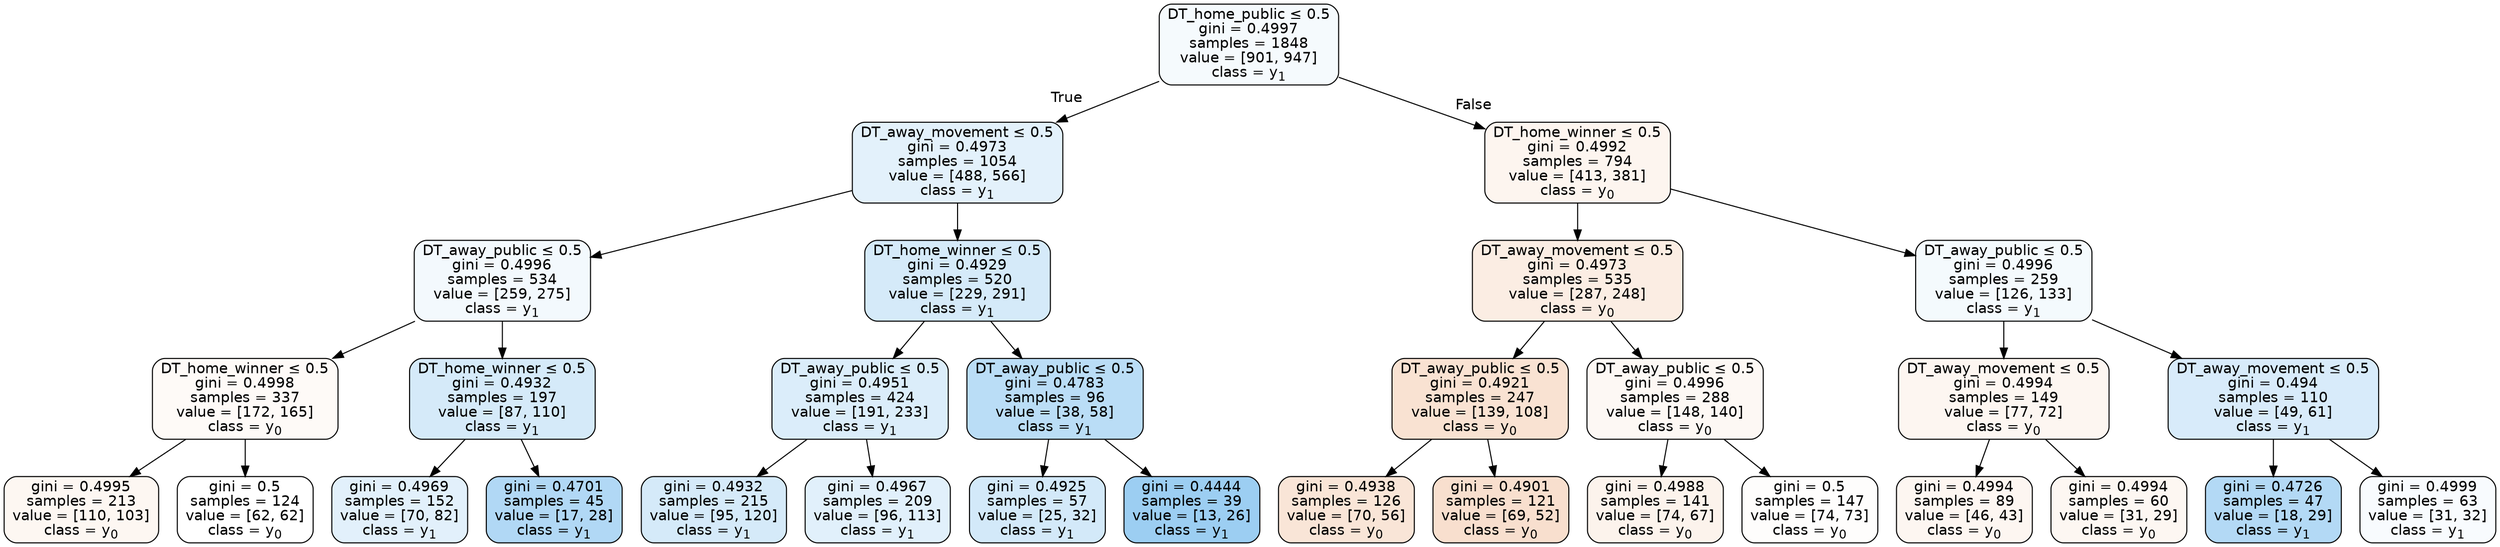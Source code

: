 digraph Tree {
node [shape=box, style="filled, rounded", color="black", fontname=helvetica] ;
edge [fontname=helvetica] ;
0 [label=<DT_home_public &le; 0.5<br/>gini = 0.4997<br/>samples = 1848<br/>value = [901, 947]<br/>class = y<SUB>1</SUB>>, fillcolor="#399de50c"] ;
1 [label=<DT_away_movement &le; 0.5<br/>gini = 0.4973<br/>samples = 1054<br/>value = [488, 566]<br/>class = y<SUB>1</SUB>>, fillcolor="#399de523"] ;
0 -> 1 [labeldistance=2.5, labelangle=45, headlabel="True"] ;
2 [label=<DT_away_public &le; 0.5<br/>gini = 0.4996<br/>samples = 534<br/>value = [259, 275]<br/>class = y<SUB>1</SUB>>, fillcolor="#399de50f"] ;
1 -> 2 ;
3 [label=<DT_home_winner &le; 0.5<br/>gini = 0.4998<br/>samples = 337<br/>value = [172, 165]<br/>class = y<SUB>0</SUB>>, fillcolor="#e581390a"] ;
2 -> 3 ;
4 [label=<gini = 0.4995<br/>samples = 213<br/>value = [110, 103]<br/>class = y<SUB>0</SUB>>, fillcolor="#e5813910"] ;
3 -> 4 ;
5 [label=<gini = 0.5<br/>samples = 124<br/>value = [62, 62]<br/>class = y<SUB>0</SUB>>, fillcolor="#e5813900"] ;
3 -> 5 ;
6 [label=<DT_home_winner &le; 0.5<br/>gini = 0.4932<br/>samples = 197<br/>value = [87, 110]<br/>class = y<SUB>1</SUB>>, fillcolor="#399de535"] ;
2 -> 6 ;
7 [label=<gini = 0.4969<br/>samples = 152<br/>value = [70, 82]<br/>class = y<SUB>1</SUB>>, fillcolor="#399de525"] ;
6 -> 7 ;
8 [label=<gini = 0.4701<br/>samples = 45<br/>value = [17, 28]<br/>class = y<SUB>1</SUB>>, fillcolor="#399de564"] ;
6 -> 8 ;
9 [label=<DT_home_winner &le; 0.5<br/>gini = 0.4929<br/>samples = 520<br/>value = [229, 291]<br/>class = y<SUB>1</SUB>>, fillcolor="#399de536"] ;
1 -> 9 ;
10 [label=<DT_away_public &le; 0.5<br/>gini = 0.4951<br/>samples = 424<br/>value = [191, 233]<br/>class = y<SUB>1</SUB>>, fillcolor="#399de52e"] ;
9 -> 10 ;
11 [label=<gini = 0.4932<br/>samples = 215<br/>value = [95, 120]<br/>class = y<SUB>1</SUB>>, fillcolor="#399de535"] ;
10 -> 11 ;
12 [label=<gini = 0.4967<br/>samples = 209<br/>value = [96, 113]<br/>class = y<SUB>1</SUB>>, fillcolor="#399de526"] ;
10 -> 12 ;
13 [label=<DT_away_public &le; 0.5<br/>gini = 0.4783<br/>samples = 96<br/>value = [38, 58]<br/>class = y<SUB>1</SUB>>, fillcolor="#399de558"] ;
9 -> 13 ;
14 [label=<gini = 0.4925<br/>samples = 57<br/>value = [25, 32]<br/>class = y<SUB>1</SUB>>, fillcolor="#399de538"] ;
13 -> 14 ;
15 [label=<gini = 0.4444<br/>samples = 39<br/>value = [13, 26]<br/>class = y<SUB>1</SUB>>, fillcolor="#399de57f"] ;
13 -> 15 ;
16 [label=<DT_home_winner &le; 0.5<br/>gini = 0.4992<br/>samples = 794<br/>value = [413, 381]<br/>class = y<SUB>0</SUB>>, fillcolor="#e5813914"] ;
0 -> 16 [labeldistance=2.5, labelangle=-45, headlabel="False"] ;
17 [label=<DT_away_movement &le; 0.5<br/>gini = 0.4973<br/>samples = 535<br/>value = [287, 248]<br/>class = y<SUB>0</SUB>>, fillcolor="#e5813923"] ;
16 -> 17 ;
18 [label=<DT_away_public &le; 0.5<br/>gini = 0.4921<br/>samples = 247<br/>value = [139, 108]<br/>class = y<SUB>0</SUB>>, fillcolor="#e5813939"] ;
17 -> 18 ;
19 [label=<gini = 0.4938<br/>samples = 126<br/>value = [70, 56]<br/>class = y<SUB>0</SUB>>, fillcolor="#e5813933"] ;
18 -> 19 ;
20 [label=<gini = 0.4901<br/>samples = 121<br/>value = [69, 52]<br/>class = y<SUB>0</SUB>>, fillcolor="#e581393f"] ;
18 -> 20 ;
21 [label=<DT_away_public &le; 0.5<br/>gini = 0.4996<br/>samples = 288<br/>value = [148, 140]<br/>class = y<SUB>0</SUB>>, fillcolor="#e581390e"] ;
17 -> 21 ;
22 [label=<gini = 0.4988<br/>samples = 141<br/>value = [74, 67]<br/>class = y<SUB>0</SUB>>, fillcolor="#e5813918"] ;
21 -> 22 ;
23 [label=<gini = 0.5<br/>samples = 147<br/>value = [74, 73]<br/>class = y<SUB>0</SUB>>, fillcolor="#e5813903"] ;
21 -> 23 ;
24 [label=<DT_away_public &le; 0.5<br/>gini = 0.4996<br/>samples = 259<br/>value = [126, 133]<br/>class = y<SUB>1</SUB>>, fillcolor="#399de50d"] ;
16 -> 24 ;
25 [label=<DT_away_movement &le; 0.5<br/>gini = 0.4994<br/>samples = 149<br/>value = [77, 72]<br/>class = y<SUB>0</SUB>>, fillcolor="#e5813911"] ;
24 -> 25 ;
26 [label=<gini = 0.4994<br/>samples = 89<br/>value = [46, 43]<br/>class = y<SUB>0</SUB>>, fillcolor="#e5813911"] ;
25 -> 26 ;
27 [label=<gini = 0.4994<br/>samples = 60<br/>value = [31, 29]<br/>class = y<SUB>0</SUB>>, fillcolor="#e5813910"] ;
25 -> 27 ;
28 [label=<DT_away_movement &le; 0.5<br/>gini = 0.494<br/>samples = 110<br/>value = [49, 61]<br/>class = y<SUB>1</SUB>>, fillcolor="#399de532"] ;
24 -> 28 ;
29 [label=<gini = 0.4726<br/>samples = 47<br/>value = [18, 29]<br/>class = y<SUB>1</SUB>>, fillcolor="#399de561"] ;
28 -> 29 ;
30 [label=<gini = 0.4999<br/>samples = 63<br/>value = [31, 32]<br/>class = y<SUB>1</SUB>>, fillcolor="#399de508"] ;
28 -> 30 ;
}
